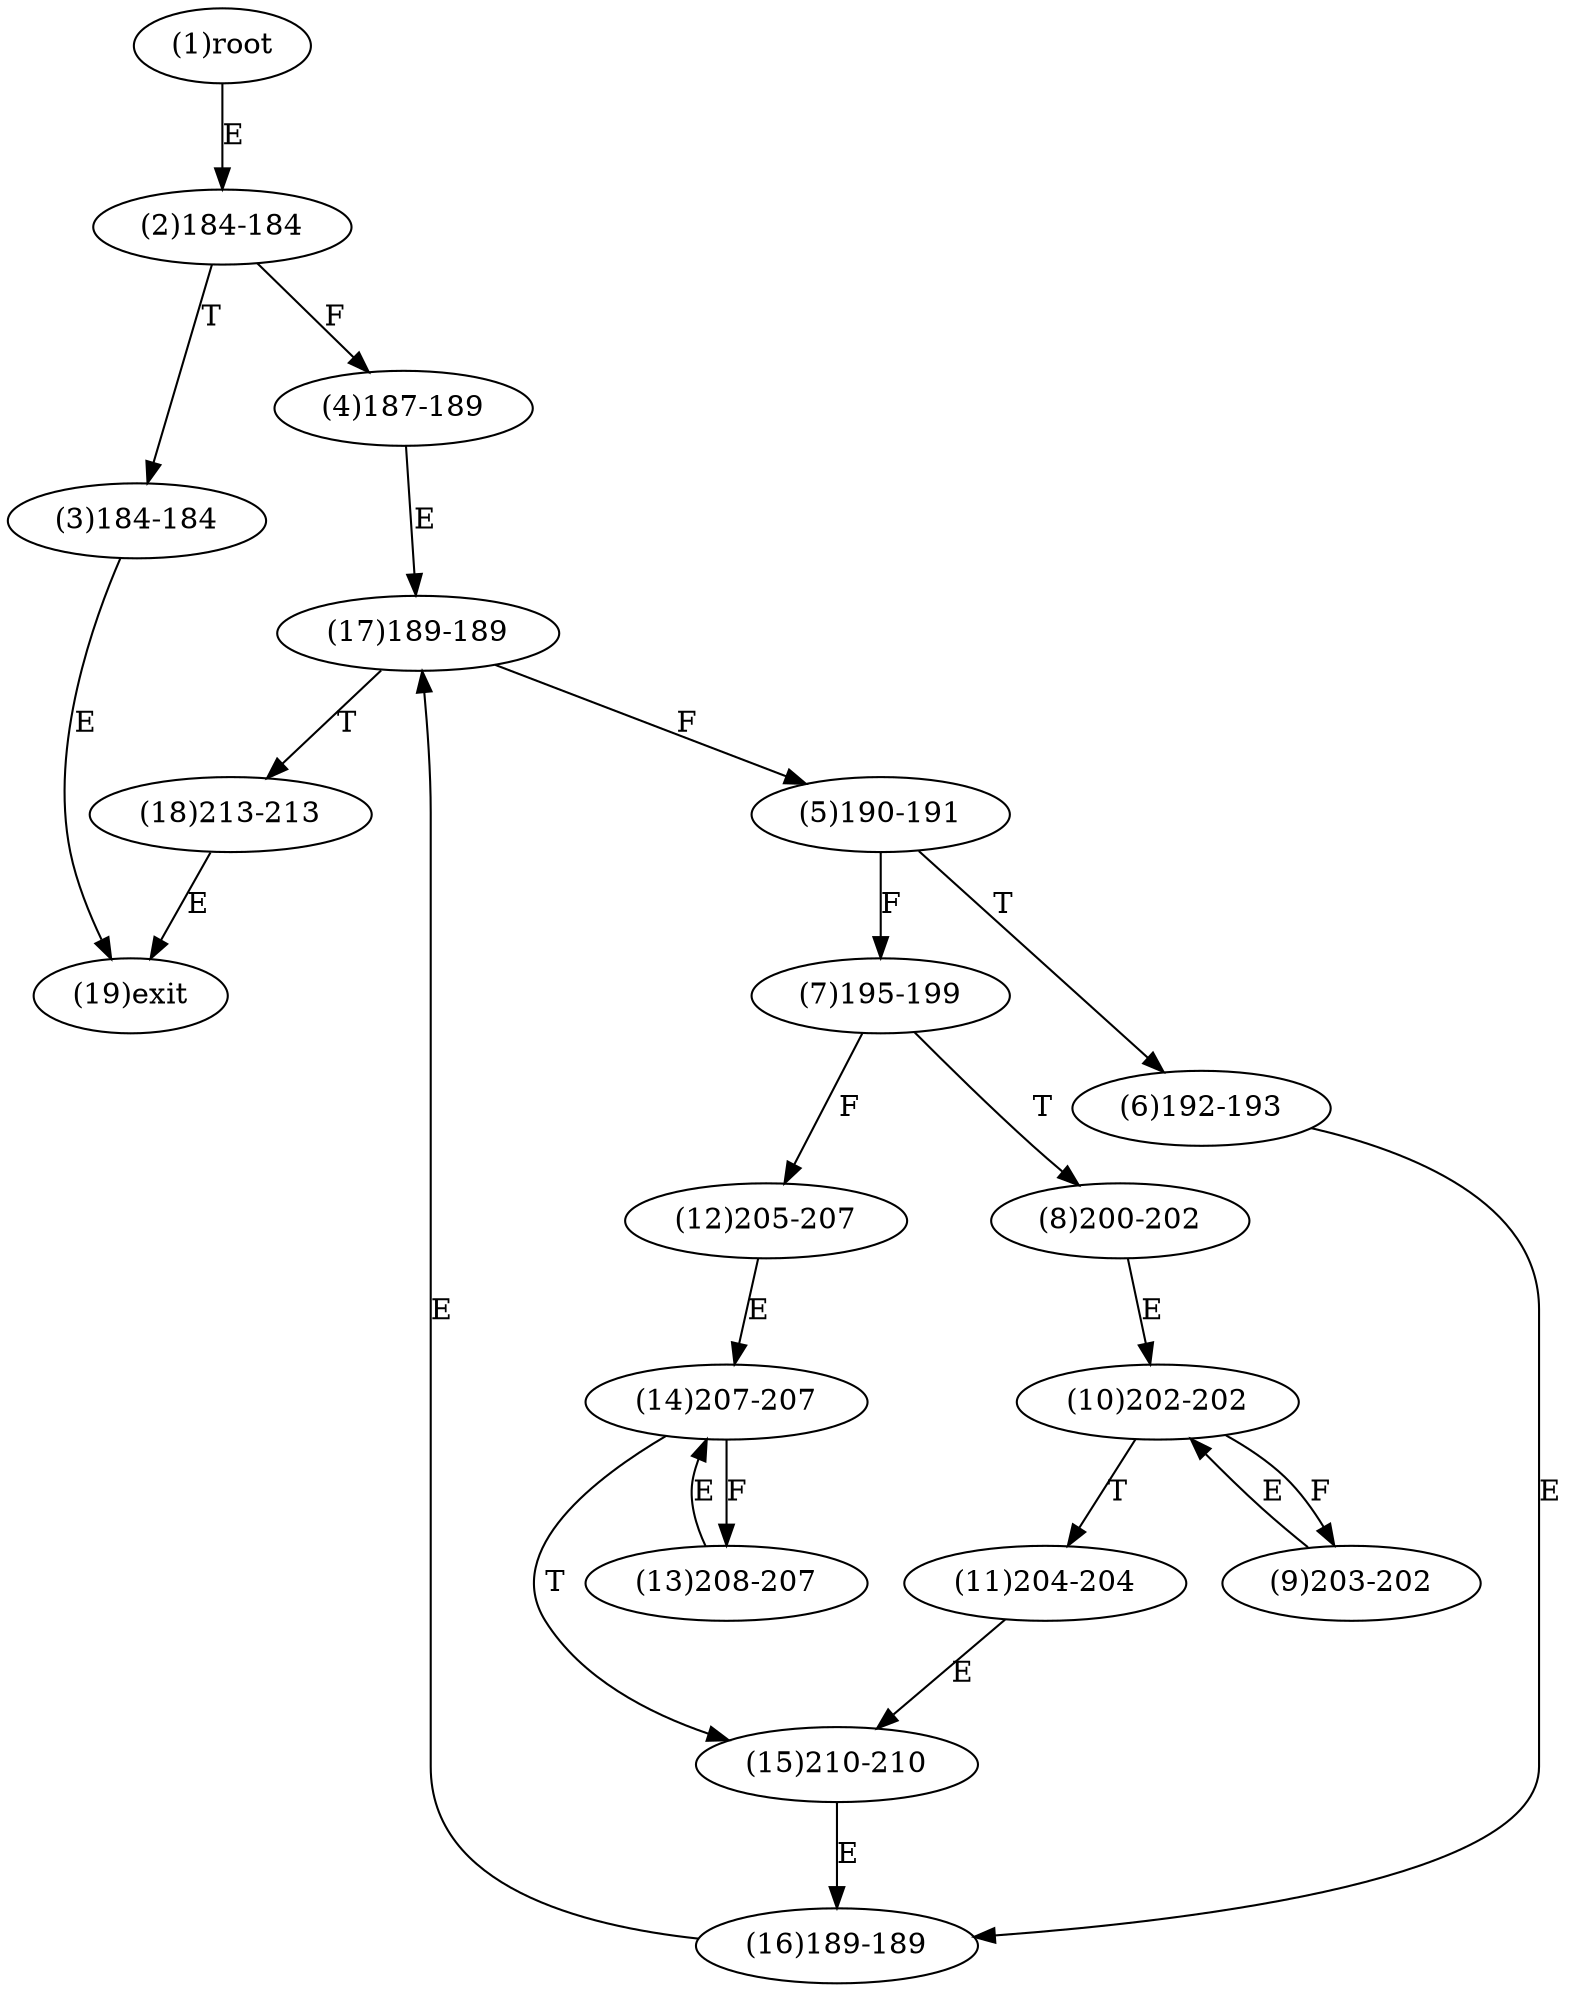 digraph "" { 
1[ label="(1)root"];
2[ label="(2)184-184"];
3[ label="(3)184-184"];
4[ label="(4)187-189"];
5[ label="(5)190-191"];
6[ label="(6)192-193"];
7[ label="(7)195-199"];
8[ label="(8)200-202"];
9[ label="(9)203-202"];
10[ label="(10)202-202"];
11[ label="(11)204-204"];
12[ label="(12)205-207"];
13[ label="(13)208-207"];
14[ label="(14)207-207"];
15[ label="(15)210-210"];
17[ label="(17)189-189"];
16[ label="(16)189-189"];
19[ label="(19)exit"];
18[ label="(18)213-213"];
1->2[ label="E"];
2->4[ label="F"];
2->3[ label="T"];
3->19[ label="E"];
4->17[ label="E"];
5->7[ label="F"];
5->6[ label="T"];
6->16[ label="E"];
7->12[ label="F"];
7->8[ label="T"];
8->10[ label="E"];
9->10[ label="E"];
10->9[ label="F"];
10->11[ label="T"];
11->15[ label="E"];
12->14[ label="E"];
13->14[ label="E"];
14->13[ label="F"];
14->15[ label="T"];
15->16[ label="E"];
16->17[ label="E"];
17->5[ label="F"];
17->18[ label="T"];
18->19[ label="E"];
}